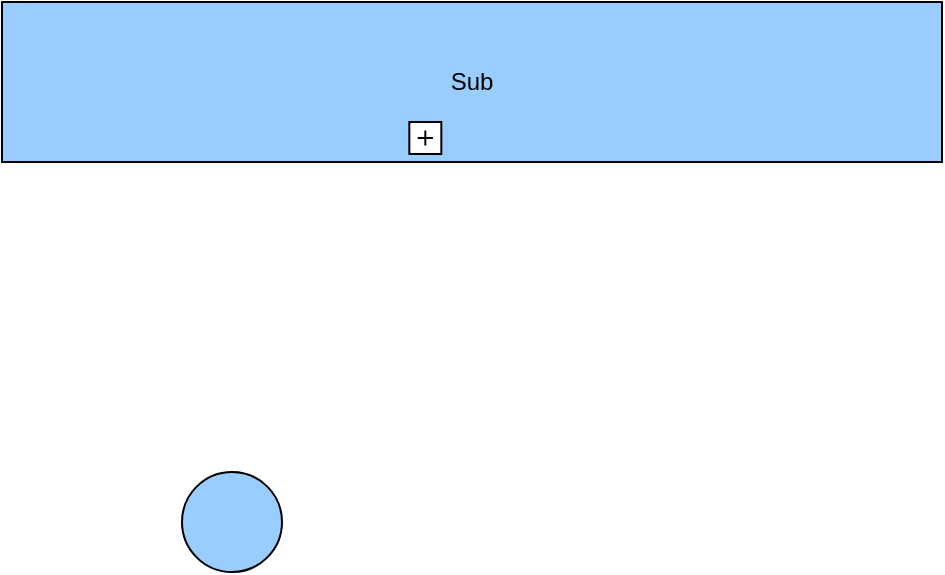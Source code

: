 <mxfile version="24.7.10">
  <diagram name="Sida-1" id="o3q3XsXkMmWVP8rCwEWv">
    <mxGraphModel dx="2880" dy="737" grid="1" gridSize="10" guides="1" tooltips="1" connect="1" arrows="1" fold="1" page="1" pageScale="1" pageWidth="827" pageHeight="1169" math="0" shadow="0">
      <root>
        <mxCell id="0" />
        <mxCell id="1" parent="0" />
        <mxCell id="_w26Io4w7M2NWn6iyR0l-36" value="" style="group;recursiveResize=1;" vertex="1" connectable="0" parent="1">
          <mxGeometry x="-1450" y="300" width="470" height="80" as="geometry" />
        </mxCell>
        <mxCell id="_w26Io4w7M2NWn6iyR0l-37" value="Sub" style="shape=ext;rounded=0;html=1;whiteSpace=wrap;glass=0;fillColor=#99CCFF;gradientColor=none;" vertex="1" parent="_w26Io4w7M2NWn6iyR0l-36">
          <mxGeometry width="470" height="80" as="geometry" />
        </mxCell>
        <mxCell id="_w26Io4w7M2NWn6iyR0l-38" value="" style="shape=plus;html=1;outlineConnect=0;rounded=0;glass=0;fillColor=#FFFFFF;gradientColor=none;recursiveResize=0;resizable=0;connectable=0;rotatable=0;movable=1;deletable=0;" vertex="1" parent="_w26Io4w7M2NWn6iyR0l-36">
          <mxGeometry x="203.667" y="60" width="16" height="16" as="geometry" />
        </mxCell>
        <mxCell id="_w26Io4w7M2NWn6iyR0l-39" value="" style="shape=mxgraph.bpmn.shape;html=1;verticalLabelPosition=bottom;labelBackgroundColor=#ffffff;verticalAlign=top;align=center;perimeter=ellipsePerimeter;outlineConnect=0;outline=standard;symbol=general;fillColor=#99CCFF;" vertex="1" parent="1">
          <mxGeometry x="-1360" y="535" width="50" height="50" type="start" as="geometry" />
        </mxCell>
      </root>
    </mxGraphModel>
  </diagram>
</mxfile>
